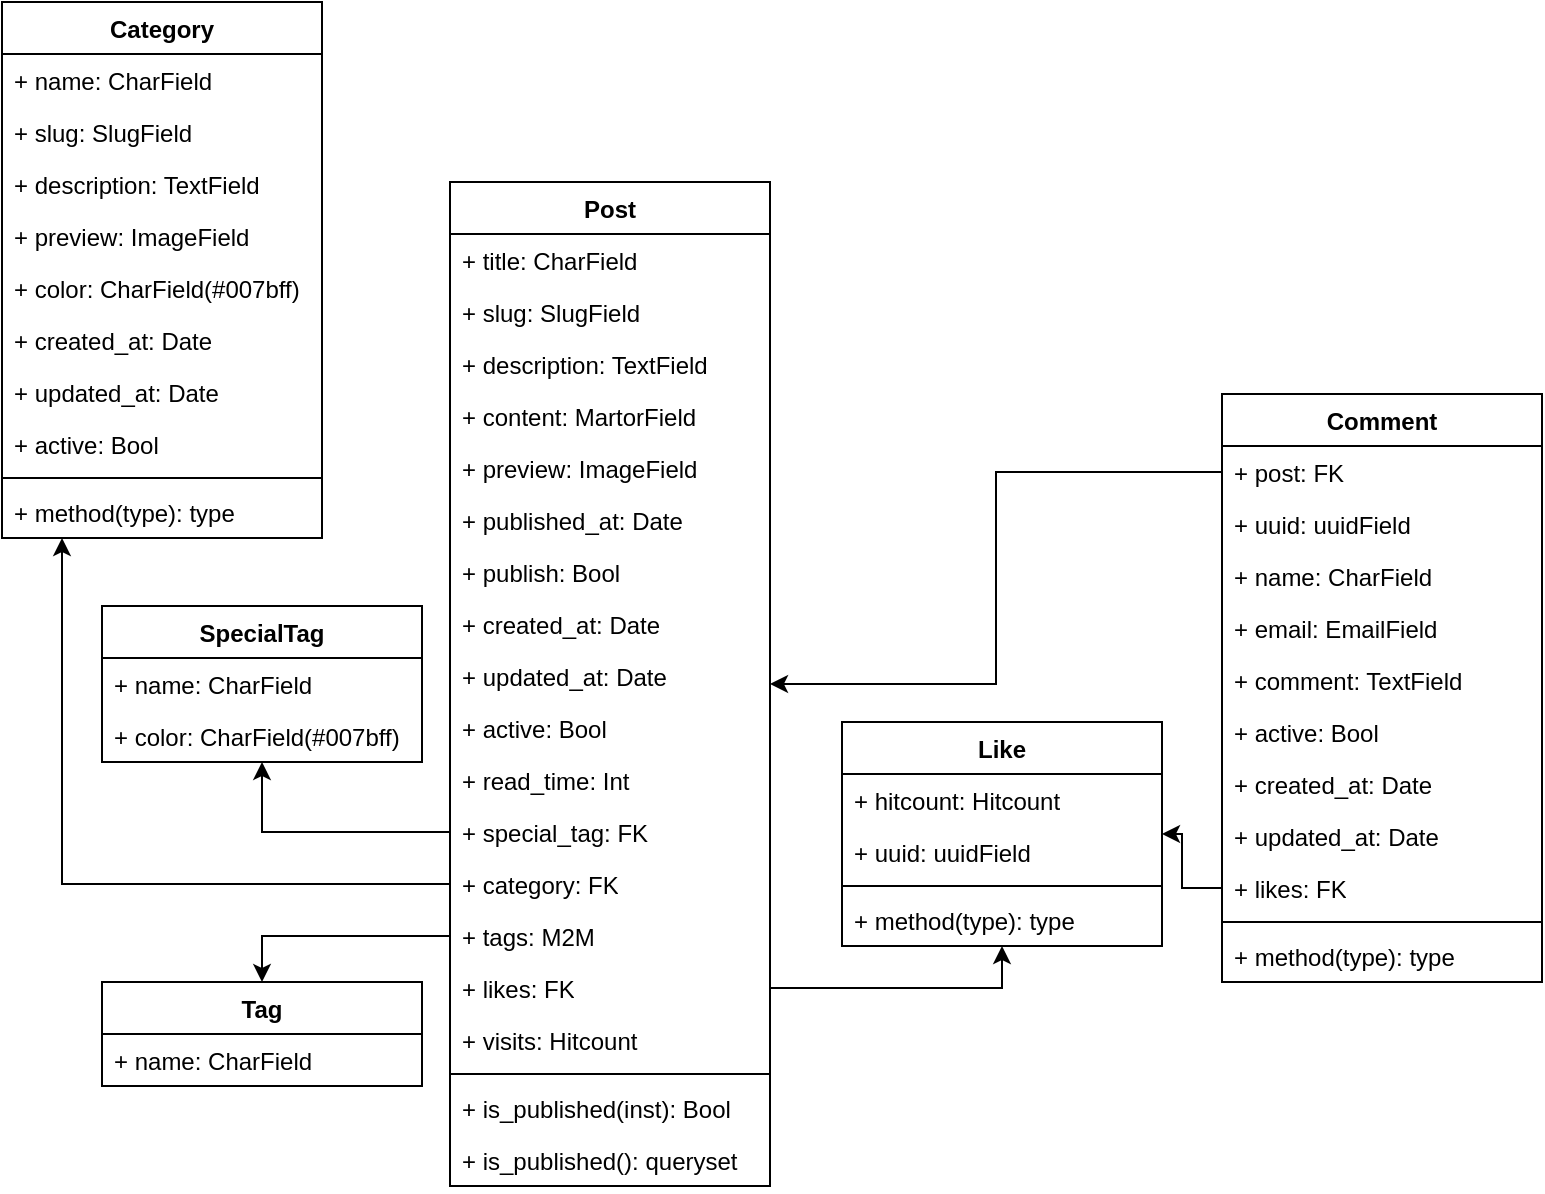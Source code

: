 <mxfile version="23.1.6" type="github">
  <diagram name="Sayfa -1" id="r9lTnVV6BhuvakZQ1FRR">
    <mxGraphModel dx="1302" dy="1856" grid="1" gridSize="10" guides="1" tooltips="1" connect="1" arrows="1" fold="1" page="1" pageScale="1" pageWidth="827" pageHeight="1169" math="0" shadow="0">
      <root>
        <mxCell id="0" />
        <mxCell id="1" parent="0" />
        <mxCell id="GnVbSkeYbTYmal31hC_R-6" value="Tag" style="swimlane;fontStyle=1;align=center;verticalAlign=top;childLayout=stackLayout;horizontal=1;startSize=26;horizontalStack=0;resizeParent=1;resizeParentMax=0;resizeLast=0;collapsible=1;marginBottom=0;whiteSpace=wrap;html=1;" vertex="1" parent="1">
          <mxGeometry x="80" y="420" width="160" height="52" as="geometry" />
        </mxCell>
        <mxCell id="GnVbSkeYbTYmal31hC_R-7" value="+ name: CharField" style="text;strokeColor=none;fillColor=none;align=left;verticalAlign=top;spacingLeft=4;spacingRight=4;overflow=hidden;rotatable=0;points=[[0,0.5],[1,0.5]];portConstraint=eastwest;whiteSpace=wrap;html=1;" vertex="1" parent="GnVbSkeYbTYmal31hC_R-6">
          <mxGeometry y="26" width="160" height="26" as="geometry" />
        </mxCell>
        <mxCell id="GnVbSkeYbTYmal31hC_R-14" value="Like" style="swimlane;fontStyle=1;align=center;verticalAlign=top;childLayout=stackLayout;horizontal=1;startSize=26;horizontalStack=0;resizeParent=1;resizeParentMax=0;resizeLast=0;collapsible=1;marginBottom=0;whiteSpace=wrap;html=1;" vertex="1" parent="1">
          <mxGeometry x="450" y="290" width="160" height="112" as="geometry" />
        </mxCell>
        <mxCell id="GnVbSkeYbTYmal31hC_R-15" value="+ hitcount: Hitcount" style="text;strokeColor=none;fillColor=none;align=left;verticalAlign=top;spacingLeft=4;spacingRight=4;overflow=hidden;rotatable=0;points=[[0,0.5],[1,0.5]];portConstraint=eastwest;whiteSpace=wrap;html=1;" vertex="1" parent="GnVbSkeYbTYmal31hC_R-14">
          <mxGeometry y="26" width="160" height="26" as="geometry" />
        </mxCell>
        <mxCell id="GnVbSkeYbTYmal31hC_R-63" value="+ uuid: uuidField" style="text;strokeColor=none;fillColor=none;align=left;verticalAlign=top;spacingLeft=4;spacingRight=4;overflow=hidden;rotatable=0;points=[[0,0.5],[1,0.5]];portConstraint=eastwest;whiteSpace=wrap;html=1;" vertex="1" parent="GnVbSkeYbTYmal31hC_R-14">
          <mxGeometry y="52" width="160" height="26" as="geometry" />
        </mxCell>
        <mxCell id="GnVbSkeYbTYmal31hC_R-16" value="" style="line;strokeWidth=1;fillColor=none;align=left;verticalAlign=middle;spacingTop=-1;spacingLeft=3;spacingRight=3;rotatable=0;labelPosition=right;points=[];portConstraint=eastwest;strokeColor=inherit;" vertex="1" parent="GnVbSkeYbTYmal31hC_R-14">
          <mxGeometry y="78" width="160" height="8" as="geometry" />
        </mxCell>
        <mxCell id="GnVbSkeYbTYmal31hC_R-17" value="+ method(type): type" style="text;strokeColor=none;fillColor=none;align=left;verticalAlign=top;spacingLeft=4;spacingRight=4;overflow=hidden;rotatable=0;points=[[0,0.5],[1,0.5]];portConstraint=eastwest;whiteSpace=wrap;html=1;" vertex="1" parent="GnVbSkeYbTYmal31hC_R-14">
          <mxGeometry y="86" width="160" height="26" as="geometry" />
        </mxCell>
        <mxCell id="GnVbSkeYbTYmal31hC_R-19" value="Category" style="swimlane;fontStyle=1;align=center;verticalAlign=top;childLayout=stackLayout;horizontal=1;startSize=26;horizontalStack=0;resizeParent=1;resizeParentMax=0;resizeLast=0;collapsible=1;marginBottom=0;whiteSpace=wrap;html=1;" vertex="1" parent="1">
          <mxGeometry x="30" y="-70" width="160" height="268" as="geometry" />
        </mxCell>
        <mxCell id="GnVbSkeYbTYmal31hC_R-20" value="+ name: CharField" style="text;strokeColor=none;fillColor=none;align=left;verticalAlign=top;spacingLeft=4;spacingRight=4;overflow=hidden;rotatable=0;points=[[0,0.5],[1,0.5]];portConstraint=eastwest;whiteSpace=wrap;html=1;" vertex="1" parent="GnVbSkeYbTYmal31hC_R-19">
          <mxGeometry y="26" width="160" height="26" as="geometry" />
        </mxCell>
        <mxCell id="GnVbSkeYbTYmal31hC_R-36" value="+ slug: SlugField" style="text;strokeColor=none;fillColor=none;align=left;verticalAlign=top;spacingLeft=4;spacingRight=4;overflow=hidden;rotatable=0;points=[[0,0.5],[1,0.5]];portConstraint=eastwest;whiteSpace=wrap;html=1;" vertex="1" parent="GnVbSkeYbTYmal31hC_R-19">
          <mxGeometry y="52" width="160" height="26" as="geometry" />
        </mxCell>
        <mxCell id="GnVbSkeYbTYmal31hC_R-37" value="+ description: TextField" style="text;strokeColor=none;fillColor=none;align=left;verticalAlign=top;spacingLeft=4;spacingRight=4;overflow=hidden;rotatable=0;points=[[0,0.5],[1,0.5]];portConstraint=eastwest;whiteSpace=wrap;html=1;" vertex="1" parent="GnVbSkeYbTYmal31hC_R-19">
          <mxGeometry y="78" width="160" height="26" as="geometry" />
        </mxCell>
        <mxCell id="GnVbSkeYbTYmal31hC_R-38" value="+ preview: ImageField" style="text;strokeColor=none;fillColor=none;align=left;verticalAlign=top;spacingLeft=4;spacingRight=4;overflow=hidden;rotatable=0;points=[[0,0.5],[1,0.5]];portConstraint=eastwest;whiteSpace=wrap;html=1;" vertex="1" parent="GnVbSkeYbTYmal31hC_R-19">
          <mxGeometry y="104" width="160" height="26" as="geometry" />
        </mxCell>
        <mxCell id="GnVbSkeYbTYmal31hC_R-39" value="+ color: CharField(#007bff)" style="text;strokeColor=none;fillColor=none;align=left;verticalAlign=top;spacingLeft=4;spacingRight=4;overflow=hidden;rotatable=0;points=[[0,0.5],[1,0.5]];portConstraint=eastwest;whiteSpace=wrap;html=1;" vertex="1" parent="GnVbSkeYbTYmal31hC_R-19">
          <mxGeometry y="130" width="160" height="26" as="geometry" />
        </mxCell>
        <mxCell id="GnVbSkeYbTYmal31hC_R-40" value="+ created_at: Date" style="text;strokeColor=none;fillColor=none;align=left;verticalAlign=top;spacingLeft=4;spacingRight=4;overflow=hidden;rotatable=0;points=[[0,0.5],[1,0.5]];portConstraint=eastwest;whiteSpace=wrap;html=1;" vertex="1" parent="GnVbSkeYbTYmal31hC_R-19">
          <mxGeometry y="156" width="160" height="26" as="geometry" />
        </mxCell>
        <mxCell id="GnVbSkeYbTYmal31hC_R-41" value="+ updated_at: Date" style="text;strokeColor=none;fillColor=none;align=left;verticalAlign=top;spacingLeft=4;spacingRight=4;overflow=hidden;rotatable=0;points=[[0,0.5],[1,0.5]];portConstraint=eastwest;whiteSpace=wrap;html=1;" vertex="1" parent="GnVbSkeYbTYmal31hC_R-19">
          <mxGeometry y="182" width="160" height="26" as="geometry" />
        </mxCell>
        <mxCell id="GnVbSkeYbTYmal31hC_R-42" value="+ active: Bool" style="text;strokeColor=none;fillColor=none;align=left;verticalAlign=top;spacingLeft=4;spacingRight=4;overflow=hidden;rotatable=0;points=[[0,0.5],[1,0.5]];portConstraint=eastwest;whiteSpace=wrap;html=1;" vertex="1" parent="GnVbSkeYbTYmal31hC_R-19">
          <mxGeometry y="208" width="160" height="26" as="geometry" />
        </mxCell>
        <mxCell id="GnVbSkeYbTYmal31hC_R-21" value="" style="line;strokeWidth=1;fillColor=none;align=left;verticalAlign=middle;spacingTop=-1;spacingLeft=3;spacingRight=3;rotatable=0;labelPosition=right;points=[];portConstraint=eastwest;strokeColor=inherit;" vertex="1" parent="GnVbSkeYbTYmal31hC_R-19">
          <mxGeometry y="234" width="160" height="8" as="geometry" />
        </mxCell>
        <mxCell id="GnVbSkeYbTYmal31hC_R-43" value="+ method(type): type" style="text;strokeColor=none;fillColor=none;align=left;verticalAlign=top;spacingLeft=4;spacingRight=4;overflow=hidden;rotatable=0;points=[[0,0.5],[1,0.5]];portConstraint=eastwest;whiteSpace=wrap;html=1;" vertex="1" parent="GnVbSkeYbTYmal31hC_R-19">
          <mxGeometry y="242" width="160" height="26" as="geometry" />
        </mxCell>
        <mxCell id="GnVbSkeYbTYmal31hC_R-23" value="SpecialTag" style="swimlane;fontStyle=1;align=center;verticalAlign=top;childLayout=stackLayout;horizontal=1;startSize=26;horizontalStack=0;resizeParent=1;resizeParentMax=0;resizeLast=0;collapsible=1;marginBottom=0;whiteSpace=wrap;html=1;" vertex="1" parent="1">
          <mxGeometry x="80" y="232" width="160" height="78" as="geometry" />
        </mxCell>
        <mxCell id="GnVbSkeYbTYmal31hC_R-24" value="+ name: CharField" style="text;strokeColor=none;fillColor=none;align=left;verticalAlign=top;spacingLeft=4;spacingRight=4;overflow=hidden;rotatable=0;points=[[0,0.5],[1,0.5]];portConstraint=eastwest;whiteSpace=wrap;html=1;" vertex="1" parent="GnVbSkeYbTYmal31hC_R-23">
          <mxGeometry y="26" width="160" height="26" as="geometry" />
        </mxCell>
        <mxCell id="GnVbSkeYbTYmal31hC_R-35" value="+ color: CharField(#007bff&lt;span style=&quot;background-color: initial;&quot;&gt;)&lt;/span&gt;" style="text;strokeColor=none;fillColor=none;align=left;verticalAlign=top;spacingLeft=4;spacingRight=4;overflow=hidden;rotatable=0;points=[[0,0.5],[1,0.5]];portConstraint=eastwest;whiteSpace=wrap;html=1;" vertex="1" parent="GnVbSkeYbTYmal31hC_R-23">
          <mxGeometry y="52" width="160" height="26" as="geometry" />
        </mxCell>
        <mxCell id="GnVbSkeYbTYmal31hC_R-31" value="Comment" style="swimlane;fontStyle=1;align=center;verticalAlign=top;childLayout=stackLayout;horizontal=1;startSize=26;horizontalStack=0;resizeParent=1;resizeParentMax=0;resizeLast=0;collapsible=1;marginBottom=0;whiteSpace=wrap;html=1;" vertex="1" parent="1">
          <mxGeometry x="640" y="126" width="160" height="294" as="geometry" />
        </mxCell>
        <mxCell id="GnVbSkeYbTYmal31hC_R-32" value="+ post: FK" style="text;strokeColor=none;fillColor=none;align=left;verticalAlign=top;spacingLeft=4;spacingRight=4;overflow=hidden;rotatable=0;points=[[0,0.5],[1,0.5]];portConstraint=eastwest;whiteSpace=wrap;html=1;" vertex="1" parent="GnVbSkeYbTYmal31hC_R-31">
          <mxGeometry y="26" width="160" height="26" as="geometry" />
        </mxCell>
        <mxCell id="GnVbSkeYbTYmal31hC_R-65" value="+ uuid: uuidField" style="text;strokeColor=none;fillColor=none;align=left;verticalAlign=top;spacingLeft=4;spacingRight=4;overflow=hidden;rotatable=0;points=[[0,0.5],[1,0.5]];portConstraint=eastwest;whiteSpace=wrap;html=1;" vertex="1" parent="GnVbSkeYbTYmal31hC_R-31">
          <mxGeometry y="52" width="160" height="26" as="geometry" />
        </mxCell>
        <mxCell id="GnVbSkeYbTYmal31hC_R-66" value="+ name: CharField" style="text;strokeColor=none;fillColor=none;align=left;verticalAlign=top;spacingLeft=4;spacingRight=4;overflow=hidden;rotatable=0;points=[[0,0.5],[1,0.5]];portConstraint=eastwest;whiteSpace=wrap;html=1;" vertex="1" parent="GnVbSkeYbTYmal31hC_R-31">
          <mxGeometry y="78" width="160" height="26" as="geometry" />
        </mxCell>
        <mxCell id="GnVbSkeYbTYmal31hC_R-67" value="+ email: EmailField" style="text;strokeColor=none;fillColor=none;align=left;verticalAlign=top;spacingLeft=4;spacingRight=4;overflow=hidden;rotatable=0;points=[[0,0.5],[1,0.5]];portConstraint=eastwest;whiteSpace=wrap;html=1;" vertex="1" parent="GnVbSkeYbTYmal31hC_R-31">
          <mxGeometry y="104" width="160" height="26" as="geometry" />
        </mxCell>
        <mxCell id="GnVbSkeYbTYmal31hC_R-68" value="+ comment: TextField" style="text;strokeColor=none;fillColor=none;align=left;verticalAlign=top;spacingLeft=4;spacingRight=4;overflow=hidden;rotatable=0;points=[[0,0.5],[1,0.5]];portConstraint=eastwest;whiteSpace=wrap;html=1;" vertex="1" parent="GnVbSkeYbTYmal31hC_R-31">
          <mxGeometry y="130" width="160" height="26" as="geometry" />
        </mxCell>
        <mxCell id="GnVbSkeYbTYmal31hC_R-69" value="+ active: Bool" style="text;strokeColor=none;fillColor=none;align=left;verticalAlign=top;spacingLeft=4;spacingRight=4;overflow=hidden;rotatable=0;points=[[0,0.5],[1,0.5]];portConstraint=eastwest;whiteSpace=wrap;html=1;" vertex="1" parent="GnVbSkeYbTYmal31hC_R-31">
          <mxGeometry y="156" width="160" height="26" as="geometry" />
        </mxCell>
        <mxCell id="GnVbSkeYbTYmal31hC_R-70" value="+ created_at: Date" style="text;strokeColor=none;fillColor=none;align=left;verticalAlign=top;spacingLeft=4;spacingRight=4;overflow=hidden;rotatable=0;points=[[0,0.5],[1,0.5]];portConstraint=eastwest;whiteSpace=wrap;html=1;" vertex="1" parent="GnVbSkeYbTYmal31hC_R-31">
          <mxGeometry y="182" width="160" height="26" as="geometry" />
        </mxCell>
        <mxCell id="GnVbSkeYbTYmal31hC_R-71" value="+ updated_at: Date" style="text;strokeColor=none;fillColor=none;align=left;verticalAlign=top;spacingLeft=4;spacingRight=4;overflow=hidden;rotatable=0;points=[[0,0.5],[1,0.5]];portConstraint=eastwest;whiteSpace=wrap;html=1;" vertex="1" parent="GnVbSkeYbTYmal31hC_R-31">
          <mxGeometry y="208" width="160" height="26" as="geometry" />
        </mxCell>
        <mxCell id="GnVbSkeYbTYmal31hC_R-72" value="+ likes: FK" style="text;strokeColor=none;fillColor=none;align=left;verticalAlign=top;spacingLeft=4;spacingRight=4;overflow=hidden;rotatable=0;points=[[0,0.5],[1,0.5]];portConstraint=eastwest;whiteSpace=wrap;html=1;" vertex="1" parent="GnVbSkeYbTYmal31hC_R-31">
          <mxGeometry y="234" width="160" height="26" as="geometry" />
        </mxCell>
        <mxCell id="GnVbSkeYbTYmal31hC_R-33" value="" style="line;strokeWidth=1;fillColor=none;align=left;verticalAlign=middle;spacingTop=-1;spacingLeft=3;spacingRight=3;rotatable=0;labelPosition=right;points=[];portConstraint=eastwest;strokeColor=inherit;" vertex="1" parent="GnVbSkeYbTYmal31hC_R-31">
          <mxGeometry y="260" width="160" height="8" as="geometry" />
        </mxCell>
        <mxCell id="GnVbSkeYbTYmal31hC_R-34" value="+ method(type): type" style="text;strokeColor=none;fillColor=none;align=left;verticalAlign=top;spacingLeft=4;spacingRight=4;overflow=hidden;rotatable=0;points=[[0,0.5],[1,0.5]];portConstraint=eastwest;whiteSpace=wrap;html=1;" vertex="1" parent="GnVbSkeYbTYmal31hC_R-31">
          <mxGeometry y="268" width="160" height="26" as="geometry" />
        </mxCell>
        <mxCell id="GnVbSkeYbTYmal31hC_R-44" value="Post" style="swimlane;fontStyle=1;align=center;verticalAlign=top;childLayout=stackLayout;horizontal=1;startSize=26;horizontalStack=0;resizeParent=1;resizeParentMax=0;resizeLast=0;collapsible=1;marginBottom=0;whiteSpace=wrap;html=1;" vertex="1" parent="1">
          <mxGeometry x="254" y="20" width="160" height="502" as="geometry" />
        </mxCell>
        <mxCell id="GnVbSkeYbTYmal31hC_R-45" value="+ title: CharField" style="text;strokeColor=none;fillColor=none;align=left;verticalAlign=top;spacingLeft=4;spacingRight=4;overflow=hidden;rotatable=0;points=[[0,0.5],[1,0.5]];portConstraint=eastwest;whiteSpace=wrap;html=1;" vertex="1" parent="GnVbSkeYbTYmal31hC_R-44">
          <mxGeometry y="26" width="160" height="26" as="geometry" />
        </mxCell>
        <mxCell id="GnVbSkeYbTYmal31hC_R-46" value="+ slug: SlugField" style="text;strokeColor=none;fillColor=none;align=left;verticalAlign=top;spacingLeft=4;spacingRight=4;overflow=hidden;rotatable=0;points=[[0,0.5],[1,0.5]];portConstraint=eastwest;whiteSpace=wrap;html=1;" vertex="1" parent="GnVbSkeYbTYmal31hC_R-44">
          <mxGeometry y="52" width="160" height="26" as="geometry" />
        </mxCell>
        <mxCell id="GnVbSkeYbTYmal31hC_R-47" value="+ description: TextField" style="text;strokeColor=none;fillColor=none;align=left;verticalAlign=top;spacingLeft=4;spacingRight=4;overflow=hidden;rotatable=0;points=[[0,0.5],[1,0.5]];portConstraint=eastwest;whiteSpace=wrap;html=1;" vertex="1" parent="GnVbSkeYbTYmal31hC_R-44">
          <mxGeometry y="78" width="160" height="26" as="geometry" />
        </mxCell>
        <mxCell id="GnVbSkeYbTYmal31hC_R-55" value="+ content: MartorField" style="text;strokeColor=none;fillColor=none;align=left;verticalAlign=top;spacingLeft=4;spacingRight=4;overflow=hidden;rotatable=0;points=[[0,0.5],[1,0.5]];portConstraint=eastwest;whiteSpace=wrap;html=1;" vertex="1" parent="GnVbSkeYbTYmal31hC_R-44">
          <mxGeometry y="104" width="160" height="26" as="geometry" />
        </mxCell>
        <mxCell id="GnVbSkeYbTYmal31hC_R-48" value="+ preview: ImageField" style="text;strokeColor=none;fillColor=none;align=left;verticalAlign=top;spacingLeft=4;spacingRight=4;overflow=hidden;rotatable=0;points=[[0,0.5],[1,0.5]];portConstraint=eastwest;whiteSpace=wrap;html=1;" vertex="1" parent="GnVbSkeYbTYmal31hC_R-44">
          <mxGeometry y="130" width="160" height="26" as="geometry" />
        </mxCell>
        <mxCell id="GnVbSkeYbTYmal31hC_R-49" value="+ published_at: Date" style="text;strokeColor=none;fillColor=none;align=left;verticalAlign=top;spacingLeft=4;spacingRight=4;overflow=hidden;rotatable=0;points=[[0,0.5],[1,0.5]];portConstraint=eastwest;whiteSpace=wrap;html=1;" vertex="1" parent="GnVbSkeYbTYmal31hC_R-44">
          <mxGeometry y="156" width="160" height="26" as="geometry" />
        </mxCell>
        <mxCell id="GnVbSkeYbTYmal31hC_R-56" value="+ publish: Bool" style="text;strokeColor=none;fillColor=none;align=left;verticalAlign=top;spacingLeft=4;spacingRight=4;overflow=hidden;rotatable=0;points=[[0,0.5],[1,0.5]];portConstraint=eastwest;whiteSpace=wrap;html=1;" vertex="1" parent="GnVbSkeYbTYmal31hC_R-44">
          <mxGeometry y="182" width="160" height="26" as="geometry" />
        </mxCell>
        <mxCell id="GnVbSkeYbTYmal31hC_R-50" value="+ created_at: Date" style="text;strokeColor=none;fillColor=none;align=left;verticalAlign=top;spacingLeft=4;spacingRight=4;overflow=hidden;rotatable=0;points=[[0,0.5],[1,0.5]];portConstraint=eastwest;whiteSpace=wrap;html=1;" vertex="1" parent="GnVbSkeYbTYmal31hC_R-44">
          <mxGeometry y="208" width="160" height="26" as="geometry" />
        </mxCell>
        <mxCell id="GnVbSkeYbTYmal31hC_R-51" value="+ updated_at: Date" style="text;strokeColor=none;fillColor=none;align=left;verticalAlign=top;spacingLeft=4;spacingRight=4;overflow=hidden;rotatable=0;points=[[0,0.5],[1,0.5]];portConstraint=eastwest;whiteSpace=wrap;html=1;" vertex="1" parent="GnVbSkeYbTYmal31hC_R-44">
          <mxGeometry y="234" width="160" height="26" as="geometry" />
        </mxCell>
        <mxCell id="GnVbSkeYbTYmal31hC_R-52" value="+ active: Bool" style="text;strokeColor=none;fillColor=none;align=left;verticalAlign=top;spacingLeft=4;spacingRight=4;overflow=hidden;rotatable=0;points=[[0,0.5],[1,0.5]];portConstraint=eastwest;whiteSpace=wrap;html=1;" vertex="1" parent="GnVbSkeYbTYmal31hC_R-44">
          <mxGeometry y="260" width="160" height="26" as="geometry" />
        </mxCell>
        <mxCell id="GnVbSkeYbTYmal31hC_R-57" value="+ read_time: Int" style="text;strokeColor=none;fillColor=none;align=left;verticalAlign=top;spacingLeft=4;spacingRight=4;overflow=hidden;rotatable=0;points=[[0,0.5],[1,0.5]];portConstraint=eastwest;whiteSpace=wrap;html=1;" vertex="1" parent="GnVbSkeYbTYmal31hC_R-44">
          <mxGeometry y="286" width="160" height="26" as="geometry" />
        </mxCell>
        <mxCell id="GnVbSkeYbTYmal31hC_R-58" value="+ special_tag: FK" style="text;strokeColor=none;fillColor=none;align=left;verticalAlign=top;spacingLeft=4;spacingRight=4;overflow=hidden;rotatable=0;points=[[0,0.5],[1,0.5]];portConstraint=eastwest;whiteSpace=wrap;html=1;" vertex="1" parent="GnVbSkeYbTYmal31hC_R-44">
          <mxGeometry y="312" width="160" height="26" as="geometry" />
        </mxCell>
        <mxCell id="GnVbSkeYbTYmal31hC_R-59" value="+ category: FK" style="text;strokeColor=none;fillColor=none;align=left;verticalAlign=top;spacingLeft=4;spacingRight=4;overflow=hidden;rotatable=0;points=[[0,0.5],[1,0.5]];portConstraint=eastwest;whiteSpace=wrap;html=1;" vertex="1" parent="GnVbSkeYbTYmal31hC_R-44">
          <mxGeometry y="338" width="160" height="26" as="geometry" />
        </mxCell>
        <mxCell id="GnVbSkeYbTYmal31hC_R-60" value="+ tags: M2M" style="text;strokeColor=none;fillColor=none;align=left;verticalAlign=top;spacingLeft=4;spacingRight=4;overflow=hidden;rotatable=0;points=[[0,0.5],[1,0.5]];portConstraint=eastwest;whiteSpace=wrap;html=1;" vertex="1" parent="GnVbSkeYbTYmal31hC_R-44">
          <mxGeometry y="364" width="160" height="26" as="geometry" />
        </mxCell>
        <mxCell id="GnVbSkeYbTYmal31hC_R-61" value="+ likes: FK" style="text;strokeColor=none;fillColor=none;align=left;verticalAlign=top;spacingLeft=4;spacingRight=4;overflow=hidden;rotatable=0;points=[[0,0.5],[1,0.5]];portConstraint=eastwest;whiteSpace=wrap;html=1;" vertex="1" parent="GnVbSkeYbTYmal31hC_R-44">
          <mxGeometry y="390" width="160" height="26" as="geometry" />
        </mxCell>
        <mxCell id="GnVbSkeYbTYmal31hC_R-62" value="+ visits: Hitcount" style="text;strokeColor=none;fillColor=none;align=left;verticalAlign=top;spacingLeft=4;spacingRight=4;overflow=hidden;rotatable=0;points=[[0,0.5],[1,0.5]];portConstraint=eastwest;whiteSpace=wrap;html=1;" vertex="1" parent="GnVbSkeYbTYmal31hC_R-44">
          <mxGeometry y="416" width="160" height="26" as="geometry" />
        </mxCell>
        <mxCell id="GnVbSkeYbTYmal31hC_R-53" value="" style="line;strokeWidth=1;fillColor=none;align=left;verticalAlign=middle;spacingTop=-1;spacingLeft=3;spacingRight=3;rotatable=0;labelPosition=right;points=[];portConstraint=eastwest;strokeColor=inherit;" vertex="1" parent="GnVbSkeYbTYmal31hC_R-44">
          <mxGeometry y="442" width="160" height="8" as="geometry" />
        </mxCell>
        <mxCell id="GnVbSkeYbTYmal31hC_R-54" value="+ is_published(inst): Bool" style="text;strokeColor=none;fillColor=none;align=left;verticalAlign=top;spacingLeft=4;spacingRight=4;overflow=hidden;rotatable=0;points=[[0,0.5],[1,0.5]];portConstraint=eastwest;whiteSpace=wrap;html=1;" vertex="1" parent="GnVbSkeYbTYmal31hC_R-44">
          <mxGeometry y="450" width="160" height="26" as="geometry" />
        </mxCell>
        <mxCell id="GnVbSkeYbTYmal31hC_R-64" value="+ is_published(): queryset" style="text;strokeColor=none;fillColor=none;align=left;verticalAlign=top;spacingLeft=4;spacingRight=4;overflow=hidden;rotatable=0;points=[[0,0.5],[1,0.5]];portConstraint=eastwest;whiteSpace=wrap;html=1;" vertex="1" parent="GnVbSkeYbTYmal31hC_R-44">
          <mxGeometry y="476" width="160" height="26" as="geometry" />
        </mxCell>
        <mxCell id="GnVbSkeYbTYmal31hC_R-73" style="edgeStyle=orthogonalEdgeStyle;rounded=0;orthogonalLoop=1;jettySize=auto;html=1;exitX=0;exitY=0.5;exitDx=0;exitDy=0;" edge="1" parent="1" source="GnVbSkeYbTYmal31hC_R-58" target="GnVbSkeYbTYmal31hC_R-23">
          <mxGeometry relative="1" as="geometry" />
        </mxCell>
        <mxCell id="GnVbSkeYbTYmal31hC_R-74" style="edgeStyle=orthogonalEdgeStyle;rounded=0;orthogonalLoop=1;jettySize=auto;html=1;exitX=0;exitY=0.5;exitDx=0;exitDy=0;" edge="1" parent="1" source="GnVbSkeYbTYmal31hC_R-59" target="GnVbSkeYbTYmal31hC_R-19">
          <mxGeometry relative="1" as="geometry">
            <Array as="points">
              <mxPoint x="60" y="371" />
            </Array>
          </mxGeometry>
        </mxCell>
        <mxCell id="GnVbSkeYbTYmal31hC_R-75" style="edgeStyle=orthogonalEdgeStyle;rounded=0;orthogonalLoop=1;jettySize=auto;html=1;exitX=0;exitY=0.5;exitDx=0;exitDy=0;" edge="1" parent="1" source="GnVbSkeYbTYmal31hC_R-60" target="GnVbSkeYbTYmal31hC_R-6">
          <mxGeometry relative="1" as="geometry" />
        </mxCell>
        <mxCell id="GnVbSkeYbTYmal31hC_R-76" style="edgeStyle=orthogonalEdgeStyle;rounded=0;orthogonalLoop=1;jettySize=auto;html=1;exitX=1;exitY=0.5;exitDx=0;exitDy=0;" edge="1" parent="1" source="GnVbSkeYbTYmal31hC_R-61" target="GnVbSkeYbTYmal31hC_R-14">
          <mxGeometry relative="1" as="geometry" />
        </mxCell>
        <mxCell id="GnVbSkeYbTYmal31hC_R-77" style="edgeStyle=orthogonalEdgeStyle;rounded=0;orthogonalLoop=1;jettySize=auto;html=1;exitX=0;exitY=0.5;exitDx=0;exitDy=0;" edge="1" parent="1" source="GnVbSkeYbTYmal31hC_R-32" target="GnVbSkeYbTYmal31hC_R-44">
          <mxGeometry relative="1" as="geometry" />
        </mxCell>
        <mxCell id="GnVbSkeYbTYmal31hC_R-78" style="edgeStyle=orthogonalEdgeStyle;rounded=0;orthogonalLoop=1;jettySize=auto;html=1;exitX=0;exitY=0.5;exitDx=0;exitDy=0;" edge="1" parent="1" source="GnVbSkeYbTYmal31hC_R-72" target="GnVbSkeYbTYmal31hC_R-14">
          <mxGeometry relative="1" as="geometry" />
        </mxCell>
      </root>
    </mxGraphModel>
  </diagram>
</mxfile>
